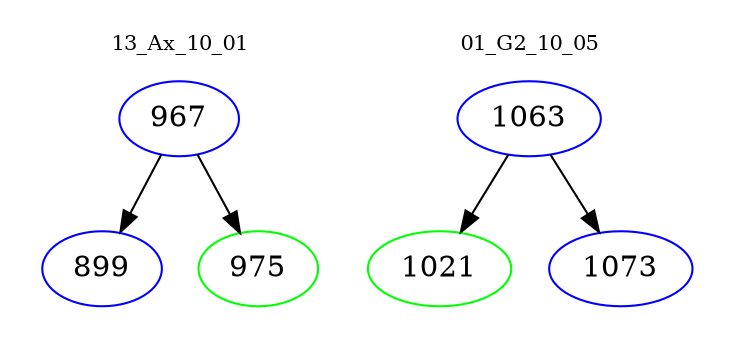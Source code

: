 digraph{
subgraph cluster_0 {
color = white
label = "13_Ax_10_01";
fontsize=10;
T0_967 [label="967", color="blue"]
T0_967 -> T0_899 [color="black"]
T0_899 [label="899", color="blue"]
T0_967 -> T0_975 [color="black"]
T0_975 [label="975", color="green"]
}
subgraph cluster_1 {
color = white
label = "01_G2_10_05";
fontsize=10;
T1_1063 [label="1063", color="blue"]
T1_1063 -> T1_1021 [color="black"]
T1_1021 [label="1021", color="green"]
T1_1063 -> T1_1073 [color="black"]
T1_1073 [label="1073", color="blue"]
}
}
